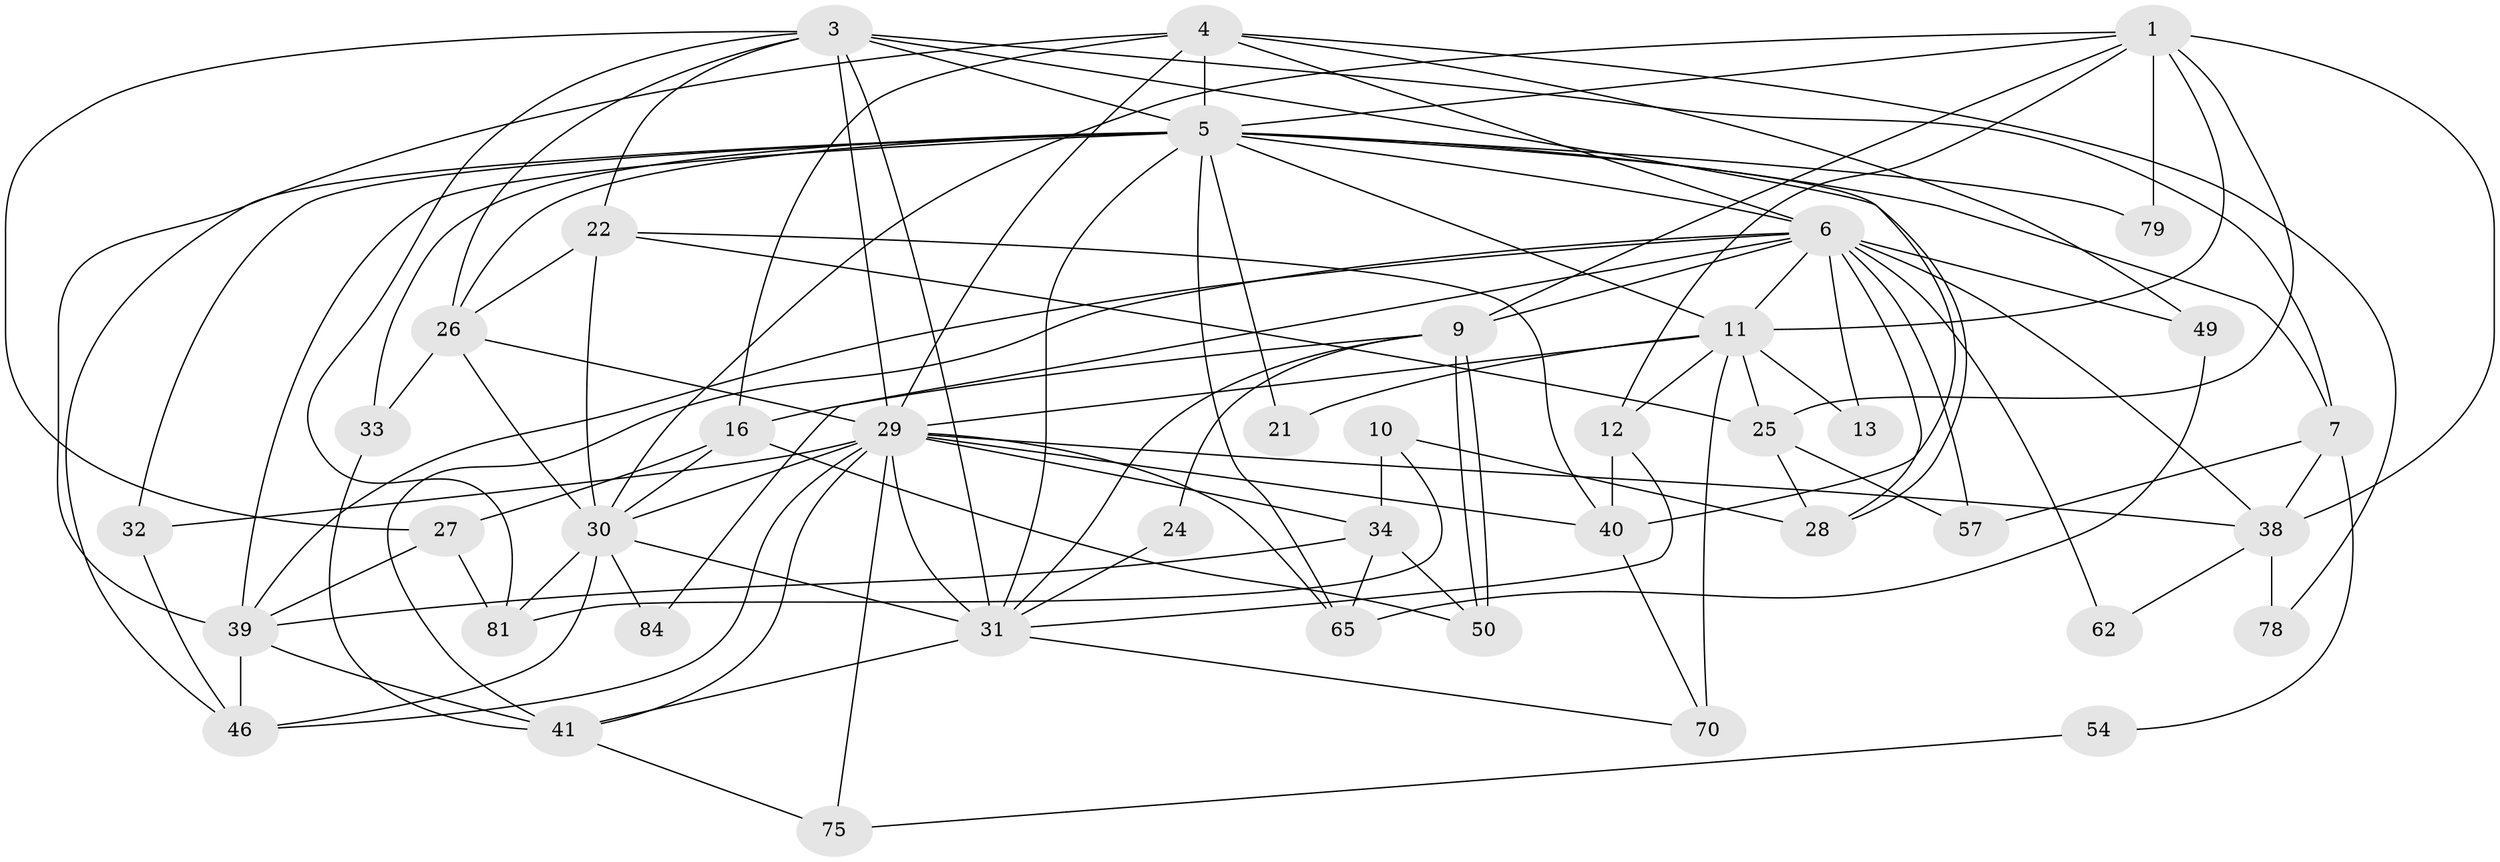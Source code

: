 // original degree distribution, {4: 0.2619047619047619, 5: 0.17857142857142858, 6: 0.08333333333333333, 3: 0.2857142857142857, 7: 0.03571428571428571, 2: 0.13095238095238096, 8: 0.023809523809523808}
// Generated by graph-tools (version 1.1) at 2025/14/03/09/25 04:14:49]
// undirected, 42 vertices, 111 edges
graph export_dot {
graph [start="1"]
  node [color=gray90,style=filled];
  1 [super="+77+2+15"];
  3 [super="+14+8"];
  4 [super="+47"];
  5 [super="+72+67+44"];
  6 [super="+17+23+66"];
  7 [super="+63"];
  9 [super="+20+68"];
  10 [super="+37"];
  11 [super="+74+18"];
  12 [super="+19"];
  13;
  16;
  21;
  22 [super="+55+35"];
  24;
  25;
  26 [super="+58"];
  27;
  28 [super="+56"];
  29 [super="+36+43"];
  30 [super="+48"];
  31 [super="+71+53"];
  32;
  33;
  34;
  38 [super="+73+42"];
  39 [super="+45"];
  40 [super="+64"];
  41 [super="+52"];
  46;
  49;
  50;
  54;
  57;
  62;
  65;
  70;
  75;
  78;
  79;
  81;
  84;
  1 -- 79;
  1 -- 25;
  1 -- 30;
  1 -- 38;
  1 -- 9;
  1 -- 12;
  1 -- 11;
  1 -- 5;
  3 -- 29 [weight=2];
  3 -- 7;
  3 -- 81;
  3 -- 26;
  3 -- 27;
  3 -- 31;
  3 -- 40;
  3 -- 22 [weight=2];
  3 -- 5;
  4 -- 49;
  4 -- 29;
  4 -- 16;
  4 -- 6;
  4 -- 39;
  4 -- 78;
  4 -- 5 [weight=2];
  5 -- 26;
  5 -- 39;
  5 -- 11;
  5 -- 65;
  5 -- 6 [weight=2];
  5 -- 7;
  5 -- 31;
  5 -- 32;
  5 -- 33;
  5 -- 46;
  5 -- 79 [weight=2];
  5 -- 21;
  5 -- 28;
  6 -- 38;
  6 -- 49 [weight=2];
  6 -- 39;
  6 -- 9;
  6 -- 41;
  6 -- 13;
  6 -- 62;
  6 -- 11;
  6 -- 84;
  6 -- 57;
  6 -- 28;
  7 -- 38;
  7 -- 57;
  7 -- 54;
  9 -- 50;
  9 -- 50;
  9 -- 24;
  9 -- 16;
  9 -- 31;
  10 -- 81;
  10 -- 28 [weight=3];
  10 -- 34;
  11 -- 70 [weight=2];
  11 -- 12;
  11 -- 13;
  11 -- 21;
  11 -- 25;
  11 -- 29;
  12 -- 40;
  12 -- 31;
  16 -- 30;
  16 -- 27;
  16 -- 50;
  22 -- 25;
  22 -- 30;
  22 -- 40;
  22 -- 26;
  24 -- 31;
  25 -- 28;
  25 -- 57;
  26 -- 33;
  26 -- 30;
  26 -- 29;
  27 -- 81;
  27 -- 39;
  29 -- 65;
  29 -- 34;
  29 -- 75;
  29 -- 46;
  29 -- 30;
  29 -- 32;
  29 -- 38 [weight=2];
  29 -- 40;
  29 -- 41;
  29 -- 31;
  30 -- 31 [weight=2];
  30 -- 81;
  30 -- 84;
  30 -- 46;
  31 -- 41;
  31 -- 70;
  32 -- 46;
  33 -- 41;
  34 -- 50;
  34 -- 39 [weight=2];
  34 -- 65;
  38 -- 78;
  38 -- 62;
  39 -- 41;
  39 -- 46;
  40 -- 70;
  41 -- 75;
  49 -- 65;
  54 -- 75;
}
